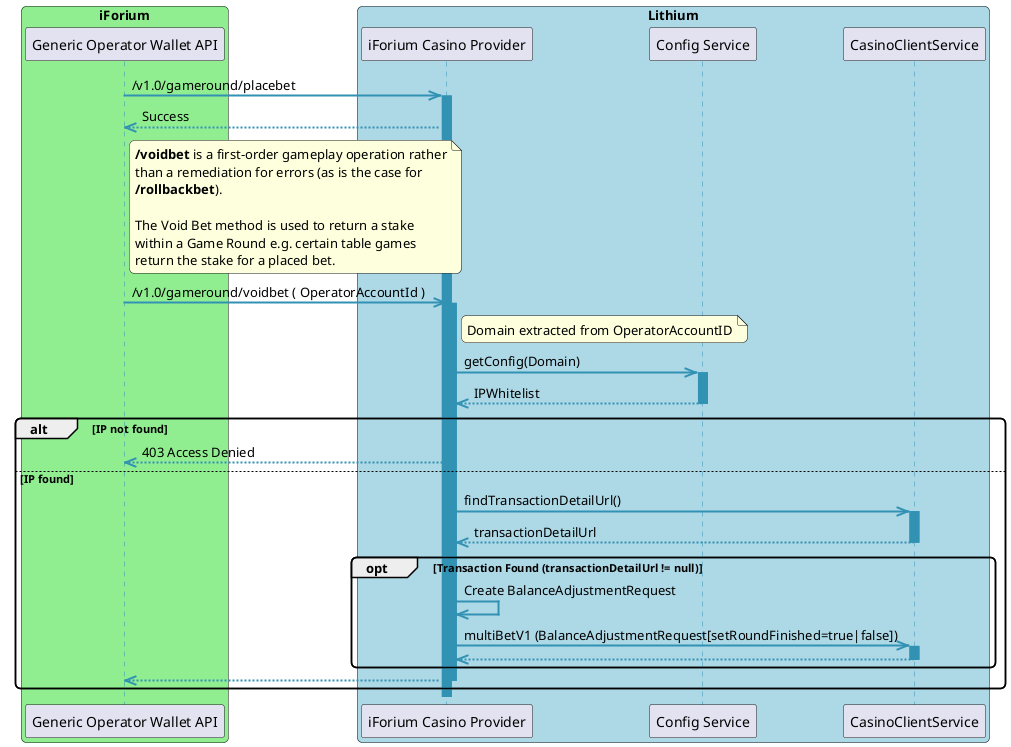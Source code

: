 .Void Bet Sequence
[plantuml]
----
@startuml

    box "iForium" #LightGreen
       participant "Generic Operator Wallet API" as ggo
    end box

    box "Lithium" #LightBlue
        participant "iForium Casino Provider" as provider
        participant "Config Service" as config
        participant "CasinoClientService" as casino
    end box

    skinparam handwritten false
    skinparam backgroundColor transparent
    skinparam roundcorner 10
    skinparam BoxPadding 20

    skinparam sequence {

        ArrowColor 3292b4
        ArrowThickness 2

        LifeLineBorderColor 3292b4
        LifeLineBackgroundColor #3292b4

        ParticipantBorderColor 3292b4
        ParticipantBackgroundColor 3292b4
        ParticipantFontName Arial
        ParticipantFontSize 17
        ParticipantFontColor white

        ActorBorderColor 3292b4
        ActorBackgroundColor aqua
        ActorFontColor 3292b4
        ActorFontSize 17
        ActorFontName Arial
    }

    ggo ->> provider ++: /v1.0/gameround/placebet
    provider -->> ggo : Success

    note right of ggo
        **/voidbet** is a first-order gameplay operation rather
        than a remediation for errors (as is the case for
        **/rollbackbet**).

        The Void Bet method is used to return a stake
        within a Game Round e.g. certain table games
        return the stake for a placed bet.
    end note

    ggo ->> provider ++: /v1.0/gameround/voidbet ( OperatorAccountId )

    note right of provider: Domain extracted from OperatorAccountID
    provider ->> config ++: getConfig(Domain)

    config -->> provider --: IPWhitelist
    alt IP not found
        provider -->> ggo : 403 Access Denied
    else IP found
'        note right of provider #tomato
'            Our behaviour here very much depends on the
'            wallet implementation. If the wallet supports no-op "tombstoning"
'            of rollbacks when the original debit does not exist, then we can
'            simply pass through. Otherwise, we will need to lookup the original
'            debit and take the relevant action.
'        end note
'        alt Lookup Required
            provider ->> casino ++: findTransactionDetailUrl()
            casino -->> provider --: transactionDetailUrl
            opt Transaction Found (transactionDetailUrl != null)
                provider ->> provider : Create BalanceAdjustmentRequest
                provider ->> casino ++: multiBetV1 (BalanceAdjustmentRequest[setRoundFinished=true|false])
                casino -->> provider -- :
            end

'        else Wallet Passthrough
'            provider ->> provider : Create BalanceAdjustmentRequest
'            provider ->> casino ++: multiBetV1
'            casino -->> provider -- :
'        end

'        opt EndRound == true
'            provider ->> casino ++: completeBetRound
'            casino -->> provider -- :
'        end

        provider -->> ggo --:

    end
@enduml
----